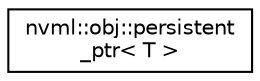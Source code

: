 digraph "Graphical Class Hierarchy"
{
  edge [fontname="Helvetica",fontsize="10",labelfontname="Helvetica",labelfontsize="10"];
  node [fontname="Helvetica",fontsize="10",shape=record];
  rankdir="LR";
  Node1 [label="nvml::obj::persistent\l_ptr\< T \>",height=0.2,width=0.4,color="black", fillcolor="white", style="filled",URL="$classnvml_1_1obj_1_1persistent__ptr.html",tooltip="Persistent pointer class. "];
}
